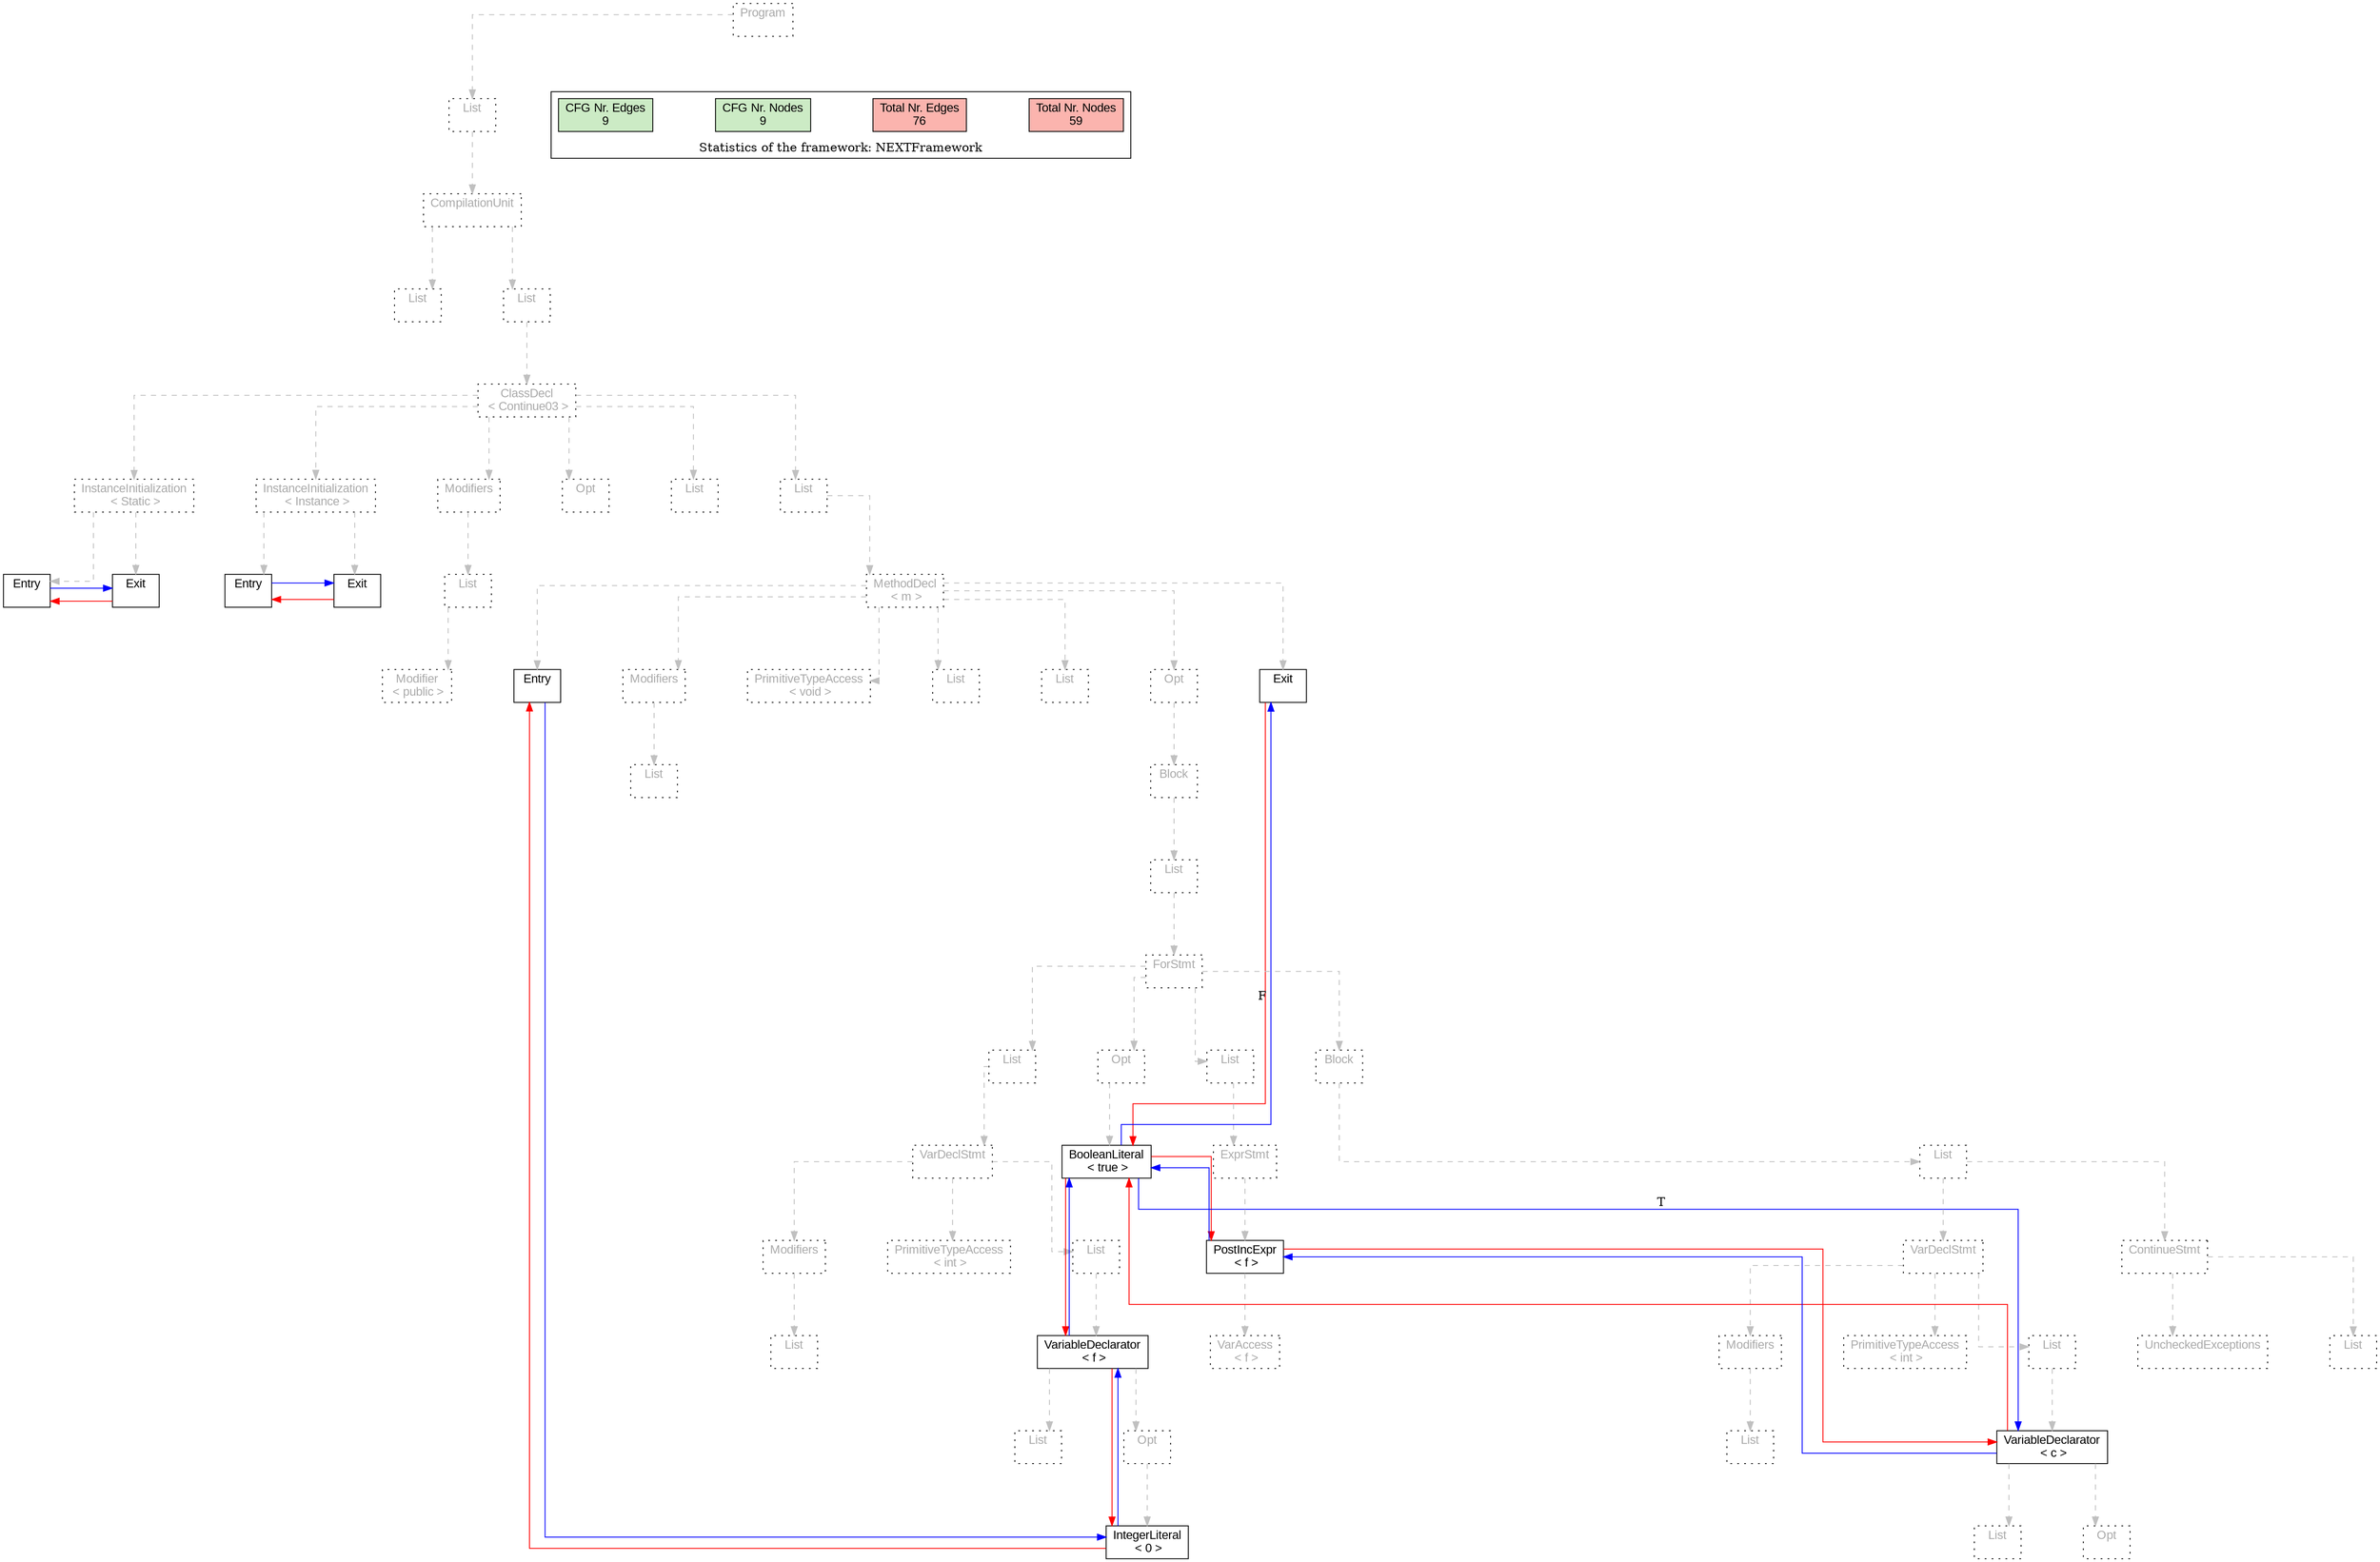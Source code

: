 digraph G {
graph [splines=ortho, nodesep="1", ranksep="1"]
node [shape=rect, fontname=Arial];
{ rank = same; "Program[0]"}
{ rank = same; "List[1]"}
{ rank = same; "CompilationUnit[2]"}
{ rank = same; "List[3]"; "List[4]"}
{ rank = same; "ClassDecl[5]"}
{ rank = same; "Modifiers[22]"; "Opt[25]"; "List[26]"; "List[27]"; "InstanceInitialization[6]"; "InstanceInitialization[14]"}
{ rank = same; "List[23]"; "MethodDecl[28]"; "Entry[7]"; "Exit[8]"; "Entry[15]"; "Exit[16]"}
{ rank = same; "Modifier[24]"; "Entry[29]"; "Modifiers[30]"; "PrimitiveTypeAccess[32]"; "List[33]"; "List[34]"; "Opt[35]"; "Exit[36]"}
{ rank = same; "List[31]"; "Block[36]"}
{ rank = same; "List[37]"}
{ rank = same; "ForStmt[38]"}
{ rank = same; "List[39]"; "Opt[49]"; "List[51]"; "Block[55]"}
{ rank = same; "VarDeclStmt[40]"; "BooleanLiteral[50]"; "ExprStmt[52]"; "List[56]"}
{ rank = same; "Modifiers[41]"; "PrimitiveTypeAccess[43]"; "List[44]"; "PostIncExpr[53]"; "VarDeclStmt[57]"; "ContinueStmt[65]"}
{ rank = same; "List[42]"; "VariableDeclarator[45]"; "VarAccess[54]"; "Modifiers[58]"; "PrimitiveTypeAccess[60]"; "List[61]"; "List[67]"; "UncheckedExceptions[66]"}
{ rank = same; "List[46]"; "Opt[47]"; "List[59]"; "VariableDeclarator[62]"}
{ rank = same; "IntegerLiteral[48]"; "List[63]"; "Opt[64]"}
"Program[0]" [label="Program\n ", style= dotted   fillcolor="#eeeeee" fontcolor="#aaaaaa"  ]
"List[1]" [label="List\n ", style= dotted   fillcolor="#eeeeee" fontcolor="#aaaaaa"  ]
"CompilationUnit[2]" [label="CompilationUnit\n ", style= dotted   fillcolor="#eeeeee" fontcolor="#aaaaaa"  ]
"List[3]" [label="List\n ", style= dotted   fillcolor="#eeeeee" fontcolor="#aaaaaa"  ]
"List[4]" [label="List\n ", style= dotted   fillcolor="#eeeeee" fontcolor="#aaaaaa"  ]
"ClassDecl[5]" [label="ClassDecl\n < Continue03 >", style= dotted   fillcolor="#eeeeee" fontcolor="#aaaaaa"  ]
"Modifiers[22]" [label="Modifiers\n ", style= dotted   fillcolor="#eeeeee" fontcolor="#aaaaaa"  ]
"List[23]" [label="List\n ", style= dotted   fillcolor="#eeeeee" fontcolor="#aaaaaa"  ]
"Modifier[24]" [label="Modifier\n < public >", style= dotted   fillcolor="#eeeeee" fontcolor="#aaaaaa"  ]
"Opt[25]" [label="Opt\n ", style= dotted   fillcolor="#eeeeee" fontcolor="#aaaaaa"  ]
"List[26]" [label="List\n ", style= dotted   fillcolor="#eeeeee" fontcolor="#aaaaaa"  ]
"List[27]" [label="List\n ", style= dotted   fillcolor="#eeeeee" fontcolor="#aaaaaa"  ]
"MethodDecl[28]" [label="MethodDecl\n < m >", style= dotted   fillcolor="#eeeeee" fontcolor="#aaaaaa"  ]
"Entry[29]" [label="Entry\n ", fillcolor=white   style=filled  ]
"Modifiers[30]" [label="Modifiers\n ", style= dotted   fillcolor="#eeeeee" fontcolor="#aaaaaa"  ]
"List[31]" [label="List\n ", style= dotted   fillcolor="#eeeeee" fontcolor="#aaaaaa"  ]
"PrimitiveTypeAccess[32]" [label="PrimitiveTypeAccess\n < void >", style= dotted   fillcolor="#eeeeee" fontcolor="#aaaaaa"  ]
"List[33]" [label="List\n ", style= dotted   fillcolor="#eeeeee" fontcolor="#aaaaaa"  ]
"List[34]" [label="List\n ", style= dotted   fillcolor="#eeeeee" fontcolor="#aaaaaa"  ]
"Opt[35]" [label="Opt\n ", style= dotted   fillcolor="#eeeeee" fontcolor="#aaaaaa"  ]
"Block[36]" [label="Block\n ", style= dotted   fillcolor="#eeeeee" fontcolor="#aaaaaa"  ]
"List[37]" [label="List\n ", style= dotted   fillcolor="#eeeeee" fontcolor="#aaaaaa"  ]
"ForStmt[38]" [label="ForStmt\n ", style= dotted   fillcolor="#eeeeee" fontcolor="#aaaaaa"  ]
"List[39]" [label="List\n ", style= dotted   fillcolor="#eeeeee" fontcolor="#aaaaaa"  ]
"VarDeclStmt[40]" [label="VarDeclStmt\n ", style= dotted   fillcolor="#eeeeee" fontcolor="#aaaaaa"  ]
"Modifiers[41]" [label="Modifiers\n ", style= dotted   fillcolor="#eeeeee" fontcolor="#aaaaaa"  ]
"List[42]" [label="List\n ", style= dotted   fillcolor="#eeeeee" fontcolor="#aaaaaa"  ]
"PrimitiveTypeAccess[43]" [label="PrimitiveTypeAccess\n < int >", style= dotted   fillcolor="#eeeeee" fontcolor="#aaaaaa"  ]
"List[44]" [label="List\n ", style= dotted   fillcolor="#eeeeee" fontcolor="#aaaaaa"  ]
"VariableDeclarator[45]" [label="VariableDeclarator\n < f >", fillcolor=white   style=filled  ]
"List[46]" [label="List\n ", style= dotted   fillcolor="#eeeeee" fontcolor="#aaaaaa"  ]
"Opt[47]" [label="Opt\n ", style= dotted   fillcolor="#eeeeee" fontcolor="#aaaaaa"  ]
"IntegerLiteral[48]" [label="IntegerLiteral\n < 0 >", fillcolor=white   style=filled  ]
"Opt[49]" [label="Opt\n ", style= dotted   fillcolor="#eeeeee" fontcolor="#aaaaaa"  ]
"BooleanLiteral[50]" [label="BooleanLiteral\n < true >", fillcolor=white   style=filled  ]
"List[51]" [label="List\n ", style= dotted   fillcolor="#eeeeee" fontcolor="#aaaaaa"  ]
"ExprStmt[52]" [label="ExprStmt\n ", style= dotted   fillcolor="#eeeeee" fontcolor="#aaaaaa"  ]
"PostIncExpr[53]" [label="PostIncExpr\n < f >", fillcolor=white   style=filled  ]
"VarAccess[54]" [label="VarAccess\n < f >", style= dotted   fillcolor="#eeeeee" fontcolor="#aaaaaa"  ]
"Block[55]" [label="Block\n ", style= dotted   fillcolor="#eeeeee" fontcolor="#aaaaaa"  ]
"List[56]" [label="List\n ", style= dotted   fillcolor="#eeeeee" fontcolor="#aaaaaa"  ]
"VarDeclStmt[57]" [label="VarDeclStmt\n ", style= dotted   fillcolor="#eeeeee" fontcolor="#aaaaaa"  ]
"Modifiers[58]" [label="Modifiers\n ", style= dotted   fillcolor="#eeeeee" fontcolor="#aaaaaa"  ]
"List[59]" [label="List\n ", style= dotted   fillcolor="#eeeeee" fontcolor="#aaaaaa"  ]
"PrimitiveTypeAccess[60]" [label="PrimitiveTypeAccess\n < int >", style= dotted   fillcolor="#eeeeee" fontcolor="#aaaaaa"  ]
"List[61]" [label="List\n ", style= dotted   fillcolor="#eeeeee" fontcolor="#aaaaaa"  ]
"VariableDeclarator[62]" [label="VariableDeclarator\n < c >", fillcolor=white   style=filled  ]
"List[63]" [label="List\n ", style= dotted   fillcolor="#eeeeee" fontcolor="#aaaaaa"  ]
"Opt[64]" [label="Opt\n ", style= dotted   fillcolor="#eeeeee" fontcolor="#aaaaaa"  ]
"ContinueStmt[65]" [label="ContinueStmt\n ", style= dotted   fillcolor="#eeeeee" fontcolor="#aaaaaa"  ]
"List[67]" [label="List\n ", style= dotted   fillcolor="#eeeeee" fontcolor="#aaaaaa"  ]
"UncheckedExceptions[66]" [label="UncheckedExceptions\n ", style= dotted   fillcolor="#eeeeee" fontcolor="#aaaaaa"  ]
"Exit[36]" [label="Exit\n ", fillcolor=white   style=filled  ]
"InstanceInitialization[6]" [label="InstanceInitialization\n < Instance >", style= dotted   fillcolor="#eeeeee" fontcolor="#aaaaaa"  ]
"Entry[7]" [label="Entry\n ", fillcolor=white   style=filled  ]
"Exit[8]" [label="Exit\n ", fillcolor=white   style=filled  ]
"InstanceInitialization[14]" [label="InstanceInitialization\n < Static >", style= dotted   fillcolor="#eeeeee" fontcolor="#aaaaaa"  ]
"Entry[15]" [label="Entry\n ", fillcolor=white   style=filled  ]
"Exit[16]" [label="Exit\n ", fillcolor=white   style=filled  ]
"CompilationUnit[2]" -> "List[3]" [style=dashed, color=gray]
"List[23]" -> "Modifier[24]" [style=dashed, color=gray]
"Modifiers[22]" -> "List[23]" [style=dashed, color=gray]
"ClassDecl[5]" -> "Modifiers[22]" [style=dashed, color=gray]
"ClassDecl[5]" -> "Opt[25]" [style=dashed, color=gray]
"ClassDecl[5]" -> "List[26]" [style=dashed, color=gray]
"MethodDecl[28]" -> "Entry[29]" [style=dashed, color=gray]
"Modifiers[30]" -> "List[31]" [style=dashed, color=gray]
"MethodDecl[28]" -> "Modifiers[30]" [style=dashed, color=gray]
"MethodDecl[28]" -> "PrimitiveTypeAccess[32]" [style=dashed, color=gray]
"MethodDecl[28]" -> "List[33]" [style=dashed, color=gray]
"MethodDecl[28]" -> "List[34]" [style=dashed, color=gray]
"Modifiers[41]" -> "List[42]" [style=dashed, color=gray]
"VarDeclStmt[40]" -> "Modifiers[41]" [style=dashed, color=gray]
"VarDeclStmt[40]" -> "PrimitiveTypeAccess[43]" [style=dashed, color=gray]
"VariableDeclarator[45]" -> "List[46]" [style=dashed, color=gray]
"Opt[47]" -> "IntegerLiteral[48]" [style=dashed, color=gray]
"VariableDeclarator[45]" -> "Opt[47]" [style=dashed, color=gray]
"List[44]" -> "VariableDeclarator[45]" [style=dashed, color=gray]
"VarDeclStmt[40]" -> "List[44]" [style=dashed, color=gray]
"List[39]" -> "VarDeclStmt[40]" [style=dashed, color=gray]
"ForStmt[38]" -> "List[39]" [style=dashed, color=gray]
"Opt[49]" -> "BooleanLiteral[50]" [style=dashed, color=gray]
"ForStmt[38]" -> "Opt[49]" [style=dashed, color=gray]
"PostIncExpr[53]" -> "VarAccess[54]" [style=dashed, color=gray]
"ExprStmt[52]" -> "PostIncExpr[53]" [style=dashed, color=gray]
"List[51]" -> "ExprStmt[52]" [style=dashed, color=gray]
"ForStmt[38]" -> "List[51]" [style=dashed, color=gray]
"Modifiers[58]" -> "List[59]" [style=dashed, color=gray]
"VarDeclStmt[57]" -> "Modifiers[58]" [style=dashed, color=gray]
"VarDeclStmt[57]" -> "PrimitiveTypeAccess[60]" [style=dashed, color=gray]
"VariableDeclarator[62]" -> "List[63]" [style=dashed, color=gray]
"VariableDeclarator[62]" -> "Opt[64]" [style=dashed, color=gray]
"List[61]" -> "VariableDeclarator[62]" [style=dashed, color=gray]
"VarDeclStmt[57]" -> "List[61]" [style=dashed, color=gray]
"List[56]" -> "VarDeclStmt[57]" [style=dashed, color=gray]
"ContinueStmt[65]" -> "List[67]" [style=dashed, color=gray]
"ContinueStmt[65]" -> "UncheckedExceptions[66]" [style=dashed, color=gray]
"List[56]" -> "ContinueStmt[65]" [style=dashed, color=gray]
"Block[55]" -> "List[56]" [style=dashed, color=gray]
"ForStmt[38]" -> "Block[55]" [style=dashed, color=gray]
"List[37]" -> "ForStmt[38]" [style=dashed, color=gray]
"Block[36]" -> "List[37]" [style=dashed, color=gray]
"Opt[35]" -> "Block[36]" [style=dashed, color=gray]
"MethodDecl[28]" -> "Opt[35]" [style=dashed, color=gray]
"MethodDecl[28]" -> "Exit[36]" [style=dashed, color=gray]
"List[27]" -> "MethodDecl[28]" [style=dashed, color=gray]
"ClassDecl[5]" -> "List[27]" [style=dashed, color=gray]
"InstanceInitialization[6]" -> "Entry[7]" [style=dashed, color=gray]
"InstanceInitialization[6]" -> "Exit[8]" [style=dashed, color=gray]
"InstanceInitialization[14]" -> "Entry[15]" [style=dashed, color=gray]
"InstanceInitialization[14]" -> "Exit[16]" [style=dashed, color=gray]
"ClassDecl[5]" -> "InstanceInitialization[6]" [style=dashed, color=gray]
"ClassDecl[5]" -> "InstanceInitialization[14]" [style=dashed, color=gray]
"List[4]" -> "ClassDecl[5]" [style=dashed, color=gray]
"CompilationUnit[2]" -> "List[4]" [style=dashed, color=gray]
"List[1]" -> "CompilationUnit[2]" [style=dashed, color=gray]
"Program[0]" -> "List[1]" [style=dashed, color=gray]
"Exit[16]" -> "Entry[15]" [color=red, constraint=false]
"Entry[15]" -> "Exit[16]" [color=blue, constraint=false, xlabel=" "] 
"Exit[8]" -> "Entry[7]" [color=red, constraint=false]
"Entry[7]" -> "Exit[8]" [color=blue, constraint=false, xlabel=" "] 
"PostIncExpr[53]" -> "BooleanLiteral[50]" [color=blue, constraint=false, xlabel=" "] 
"PostIncExpr[53]" -> "VariableDeclarator[62]" [color=red, constraint=false]
"VariableDeclarator[62]" -> "PostIncExpr[53]" [color=blue, constraint=false, xlabel=" "] 
"VariableDeclarator[62]" -> "BooleanLiteral[50]" [color=red, constraint=false]
"Exit[36]" -> "BooleanLiteral[50]" [color=red, constraint=false]
"BooleanLiteral[50]" -> "VariableDeclarator[62]" [color=blue, constraint=false, xlabel="T "] 
"BooleanLiteral[50]" -> "Exit[36]" [color=blue, constraint=false, xlabel="F "] 
"BooleanLiteral[50]" -> "VariableDeclarator[45]" [color=red, constraint=false]
"BooleanLiteral[50]" -> "PostIncExpr[53]" [color=red, constraint=false]
"VariableDeclarator[45]" -> "BooleanLiteral[50]" [color=blue, constraint=false, xlabel=" "] 
"VariableDeclarator[45]" -> "IntegerLiteral[48]" [color=red, constraint=false]
"IntegerLiteral[48]" -> "VariableDeclarator[45]" [color=blue, constraint=false, xlabel=" "] 
"IntegerLiteral[48]" -> "Entry[29]" [color=red, constraint=false]
"Entry[29]" -> "IntegerLiteral[48]" [color=blue, constraint=false, xlabel=" "] 
"List[3]" -> "List[4]" [style=invis]
"InstanceInitialization[14]" -> "InstanceInitialization[6]" -> "Modifiers[22]" -> "Opt[25]" -> "List[26]" -> "List[27]" [style=invis]
"Entry[29]" -> "Modifiers[30]" -> "PrimitiveTypeAccess[32]" -> "List[33]" -> "List[34]" -> "Opt[35]" -> "Exit[36]" [style=invis]
"List[39]" -> "Opt[49]" -> "List[51]" -> "Block[55]" [style=invis]
"Modifiers[41]" -> "PrimitiveTypeAccess[43]" -> "List[44]" [style=invis]
"List[46]" -> "Opt[47]" [style=invis]
"VarDeclStmt[57]" -> "ContinueStmt[65]" [style=invis]
"Modifiers[58]" -> "PrimitiveTypeAccess[60]" -> "List[61]" [style=invis]
"List[63]" -> "Opt[64]" [style=invis]
"Entry[7]" -> "Exit[8]" [style=invis]
"Entry[15]" -> "Exit[16]" [style=invis]

subgraph cluster_legend {
{node [style=filled, fillcolor=1, colorscheme="pastel13"]
Nodes [label="Total Nr. Nodes
59", fillcolor=1]
Edges [label="Total Nr. Edges
76", fillcolor=1]
NodesCFG [label="CFG Nr. Nodes
9", fillcolor=3]
EdgesCFG [label="CFG Nr. Edges
9", fillcolor=3]
Nodes-> "Program[0]" -> NodesCFG  [style="invis"]
Edges -> "Program[0]" ->EdgesCFG [style="invis"]}
label = "Statistics of the framework: NEXTFramework"
style="solid"
ranksep=0.05
nodesep=0.01
labelloc = b
len=2
}}
